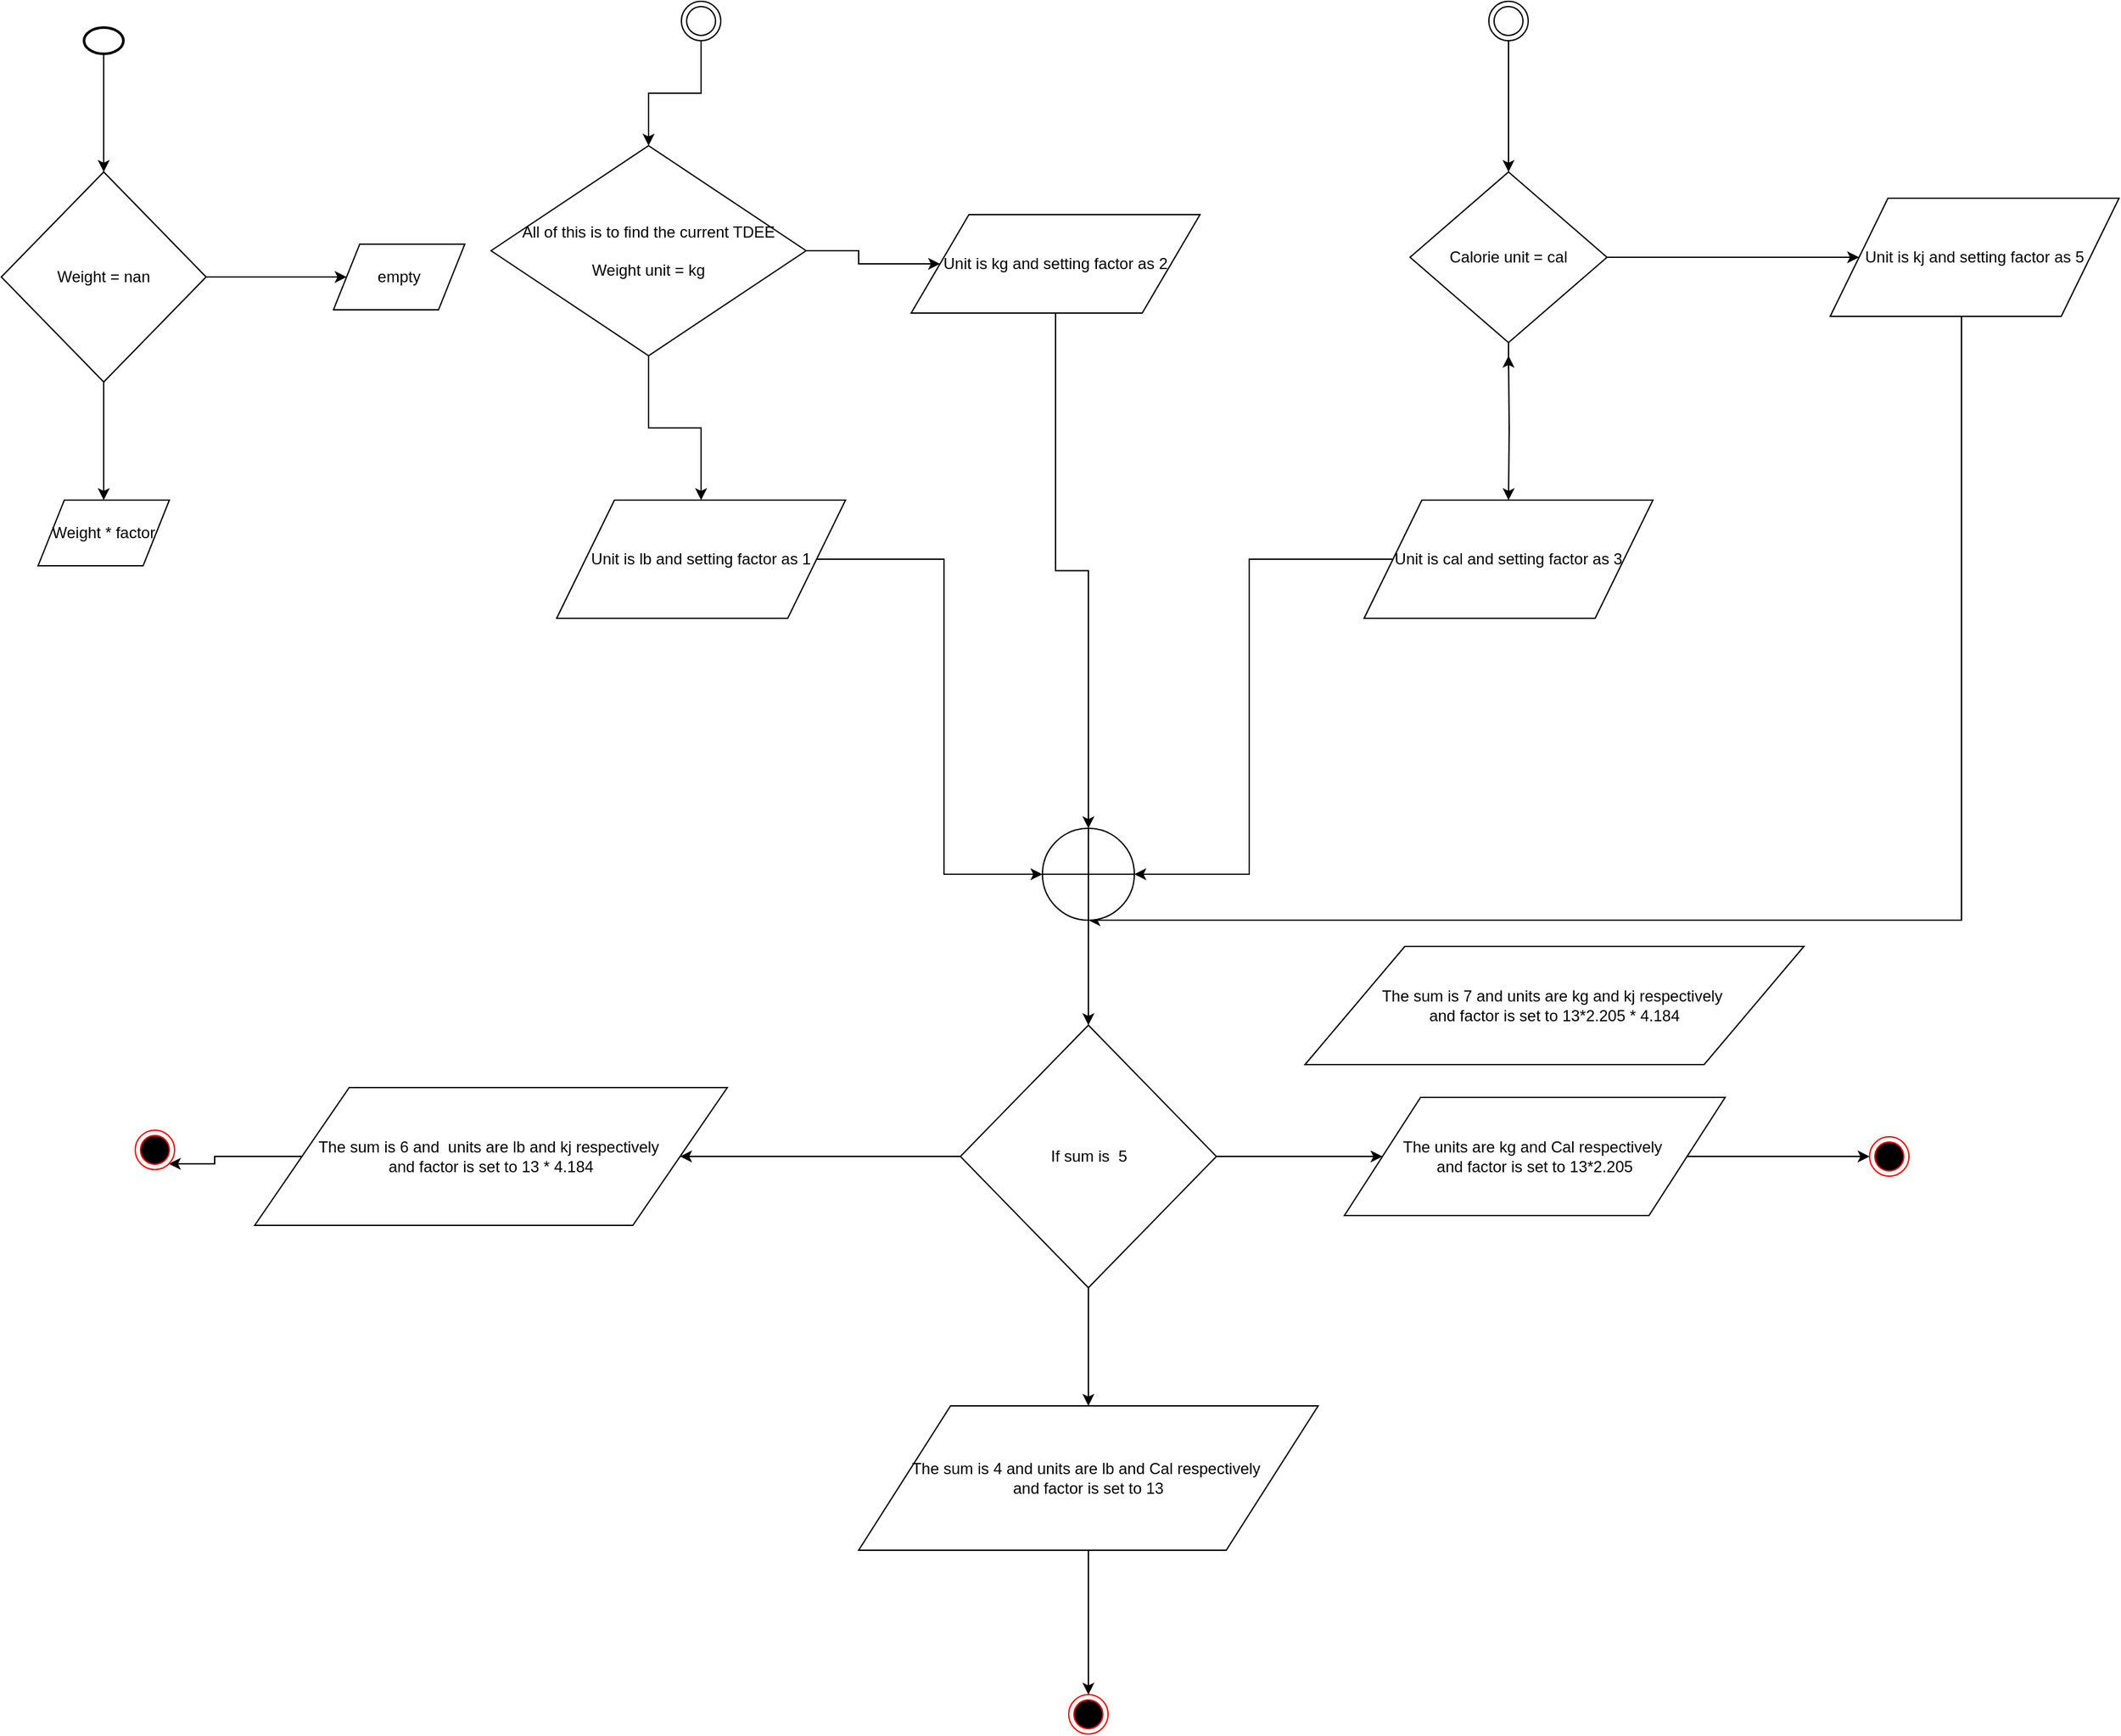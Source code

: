 <mxfile version="13.7.9" type="device" pages="3"><diagram id="F33A-yNuu-K0sTtlXNIN" name="TDEE - 1"><mxGraphModel dx="856" dy="672" grid="1" gridSize="10" guides="1" tooltips="1" connect="1" arrows="1" fold="1" page="1" pageScale="1" pageWidth="827" pageHeight="1169" math="0" shadow="0"><root><mxCell id="0"/><mxCell id="1" parent="0"/><mxCell id="nxt8oA5vUc8TSAN-MZ4D-1" value="" style="strokeWidth=2;html=1;shape=mxgraph.flowchart.start_2;whiteSpace=wrap;" parent="1" vertex="1"><mxGeometry x="360" y="40" width="30" height="20" as="geometry"/></mxCell><mxCell id="nxt8oA5vUc8TSAN-MZ4D-2" value="" style="endArrow=classic;html=1;exitX=0.5;exitY=1;exitDx=0;exitDy=0;exitPerimeter=0;" parent="1" source="nxt8oA5vUc8TSAN-MZ4D-1" edge="1"><mxGeometry width="50" height="50" relative="1" as="geometry"><mxPoint x="390" y="320" as="sourcePoint"/><mxPoint x="375" y="150" as="targetPoint"/></mxGeometry></mxCell><mxCell id="nxt8oA5vUc8TSAN-MZ4D-5" style="edgeStyle=orthogonalEdgeStyle;rounded=0;orthogonalLoop=1;jettySize=auto;html=1;exitX=1;exitY=0.5;exitDx=0;exitDy=0;entryX=0;entryY=0.5;entryDx=0;entryDy=0;" parent="1" source="nxt8oA5vUc8TSAN-MZ4D-3" target="nxt8oA5vUc8TSAN-MZ4D-4" edge="1"><mxGeometry relative="1" as="geometry"/></mxCell><mxCell id="nxt8oA5vUc8TSAN-MZ4D-7" style="edgeStyle=orthogonalEdgeStyle;rounded=0;orthogonalLoop=1;jettySize=auto;html=1;entryX=0.5;entryY=0;entryDx=0;entryDy=0;" parent="1" source="nxt8oA5vUc8TSAN-MZ4D-3" target="nxt8oA5vUc8TSAN-MZ4D-6" edge="1"><mxGeometry relative="1" as="geometry"/></mxCell><mxCell id="nxt8oA5vUc8TSAN-MZ4D-3" value="Weight = nan" style="rhombus;whiteSpace=wrap;html=1;" parent="1" vertex="1"><mxGeometry x="297" y="150" width="156" height="160" as="geometry"/></mxCell><mxCell id="nxt8oA5vUc8TSAN-MZ4D-4" value="empty" style="shape=parallelogram;perimeter=parallelogramPerimeter;whiteSpace=wrap;html=1;dashed=0;" parent="1" vertex="1"><mxGeometry x="550" y="205" width="100" height="50" as="geometry"/></mxCell><mxCell id="nxt8oA5vUc8TSAN-MZ4D-6" value="Weight * factor&lt;br&gt;" style="shape=parallelogram;perimeter=parallelogramPerimeter;whiteSpace=wrap;html=1;dashed=0;" parent="1" vertex="1"><mxGeometry x="325" y="400" width="100" height="50" as="geometry"/></mxCell><mxCell id="nxt8oA5vUc8TSAN-MZ4D-11" style="edgeStyle=orthogonalEdgeStyle;rounded=0;orthogonalLoop=1;jettySize=auto;html=1;entryX=0.5;entryY=0;entryDx=0;entryDy=0;" parent="1" source="nxt8oA5vUc8TSAN-MZ4D-8" target="nxt8oA5vUc8TSAN-MZ4D-10" edge="1"><mxGeometry relative="1" as="geometry"/></mxCell><mxCell id="nxt8oA5vUc8TSAN-MZ4D-19" style="edgeStyle=orthogonalEdgeStyle;rounded=0;orthogonalLoop=1;jettySize=auto;html=1;" parent="1" source="nxt8oA5vUc8TSAN-MZ4D-8" target="nxt8oA5vUc8TSAN-MZ4D-12" edge="1"><mxGeometry relative="1" as="geometry"/></mxCell><mxCell id="nxt8oA5vUc8TSAN-MZ4D-8" value="All of this is to find the current TDEE&lt;br&gt;&lt;br&gt;Weight unit = kg" style="rhombus;whiteSpace=wrap;html=1;" parent="1" vertex="1"><mxGeometry x="670" y="130" width="240" height="160" as="geometry"/></mxCell><mxCell id="nxt8oA5vUc8TSAN-MZ4D-22" style="edgeStyle=orthogonalEdgeStyle;rounded=0;orthogonalLoop=1;jettySize=auto;html=1;" parent="1" source="nxt8oA5vUc8TSAN-MZ4D-9" edge="1"><mxGeometry relative="1" as="geometry"><mxPoint x="1445" y="290" as="targetPoint"/></mxGeometry></mxCell><mxCell id="nxt8oA5vUc8TSAN-MZ4D-24" style="edgeStyle=orthogonalEdgeStyle;rounded=0;orthogonalLoop=1;jettySize=auto;html=1;entryX=0;entryY=0.5;entryDx=0;entryDy=0;" parent="1" source="nxt8oA5vUc8TSAN-MZ4D-9" target="nxt8oA5vUc8TSAN-MZ4D-23" edge="1"><mxGeometry relative="1" as="geometry"/></mxCell><mxCell id="nxt8oA5vUc8TSAN-MZ4D-9" value="Calorie unit = cal" style="rhombus;whiteSpace=wrap;html=1;" parent="1" vertex="1"><mxGeometry x="1370" y="150" width="150" height="130" as="geometry"/></mxCell><mxCell id="nxt8oA5vUc8TSAN-MZ4D-26" style="edgeStyle=orthogonalEdgeStyle;rounded=0;orthogonalLoop=1;jettySize=auto;html=1;entryX=0;entryY=0.5;entryDx=0;entryDy=0;entryPerimeter=0;" parent="1" source="nxt8oA5vUc8TSAN-MZ4D-10" target="nxt8oA5vUc8TSAN-MZ4D-25" edge="1"><mxGeometry relative="1" as="geometry"/></mxCell><mxCell id="nxt8oA5vUc8TSAN-MZ4D-10" value="Unit is lb and setting factor as 1" style="shape=parallelogram;perimeter=parallelogramPerimeter;whiteSpace=wrap;html=1;dashed=0;" parent="1" vertex="1"><mxGeometry x="720" y="400" width="220" height="90" as="geometry"/></mxCell><mxCell id="nxt8oA5vUc8TSAN-MZ4D-27" style="edgeStyle=orthogonalEdgeStyle;rounded=0;orthogonalLoop=1;jettySize=auto;html=1;entryX=0.5;entryY=0;entryDx=0;entryDy=0;entryPerimeter=0;" parent="1" source="nxt8oA5vUc8TSAN-MZ4D-12" target="nxt8oA5vUc8TSAN-MZ4D-25" edge="1"><mxGeometry relative="1" as="geometry"><mxPoint x="1210" y="610" as="targetPoint"/></mxGeometry></mxCell><mxCell id="nxt8oA5vUc8TSAN-MZ4D-12" value="Unit is kg and setting factor as 2" style="shape=parallelogram;perimeter=parallelogramPerimeter;whiteSpace=wrap;html=1;dashed=0;" parent="1" vertex="1"><mxGeometry x="990" y="182.5" width="220" height="75" as="geometry"/></mxCell><mxCell id="nxt8oA5vUc8TSAN-MZ4D-14" style="edgeStyle=orthogonalEdgeStyle;rounded=0;orthogonalLoop=1;jettySize=auto;html=1;entryX=0.5;entryY=0;entryDx=0;entryDy=0;" parent="1" source="nxt8oA5vUc8TSAN-MZ4D-13" target="nxt8oA5vUc8TSAN-MZ4D-8" edge="1"><mxGeometry relative="1" as="geometry"/></mxCell><mxCell id="nxt8oA5vUc8TSAN-MZ4D-13" value="" style="ellipse;shape=doubleEllipse;whiteSpace=wrap;html=1;" parent="1" vertex="1"><mxGeometry x="815" y="20" width="30" height="30" as="geometry"/></mxCell><mxCell id="nxt8oA5vUc8TSAN-MZ4D-18" style="edgeStyle=orthogonalEdgeStyle;rounded=0;orthogonalLoop=1;jettySize=auto;html=1;entryX=0.5;entryY=0;entryDx=0;entryDy=0;" parent="1" source="nxt8oA5vUc8TSAN-MZ4D-15" target="nxt8oA5vUc8TSAN-MZ4D-9" edge="1"><mxGeometry relative="1" as="geometry"/></mxCell><mxCell id="nxt8oA5vUc8TSAN-MZ4D-15" value="" style="ellipse;shape=doubleEllipse;whiteSpace=wrap;html=1;" parent="1" vertex="1"><mxGeometry x="1430" y="20" width="30" height="30" as="geometry"/></mxCell><mxCell id="nxt8oA5vUc8TSAN-MZ4D-20" style="edgeStyle=orthogonalEdgeStyle;rounded=0;orthogonalLoop=1;jettySize=auto;html=1;entryX=0.5;entryY=0;entryDx=0;entryDy=0;" parent="1" target="nxt8oA5vUc8TSAN-MZ4D-21" edge="1"><mxGeometry relative="1" as="geometry"><mxPoint x="1445" y="290" as="sourcePoint"/></mxGeometry></mxCell><mxCell id="nxt8oA5vUc8TSAN-MZ4D-28" style="edgeStyle=orthogonalEdgeStyle;rounded=0;orthogonalLoop=1;jettySize=auto;html=1;entryX=1;entryY=0.5;entryDx=0;entryDy=0;entryPerimeter=0;" parent="1" source="nxt8oA5vUc8TSAN-MZ4D-21" target="nxt8oA5vUc8TSAN-MZ4D-25" edge="1"><mxGeometry relative="1" as="geometry"/></mxCell><mxCell id="nxt8oA5vUc8TSAN-MZ4D-21" value="Unit is cal and setting factor as 3" style="shape=parallelogram;perimeter=parallelogramPerimeter;whiteSpace=wrap;html=1;dashed=0;fontStyle=0" parent="1" vertex="1"><mxGeometry x="1335" y="400" width="220" height="90" as="geometry"/></mxCell><mxCell id="nxt8oA5vUc8TSAN-MZ4D-29" style="edgeStyle=orthogonalEdgeStyle;rounded=0;orthogonalLoop=1;jettySize=auto;html=1;entryX=0.5;entryY=1;entryDx=0;entryDy=0;entryPerimeter=0;" parent="1" source="nxt8oA5vUc8TSAN-MZ4D-23" target="nxt8oA5vUc8TSAN-MZ4D-25" edge="1"><mxGeometry relative="1" as="geometry"><mxPoint x="1220" y="791" as="targetPoint"/><Array as="points"><mxPoint x="1790" y="720"/><mxPoint x="1215" y="720"/></Array></mxGeometry></mxCell><mxCell id="nxt8oA5vUc8TSAN-MZ4D-23" value="Unit is kj and setting factor as 5" style="shape=parallelogram;perimeter=parallelogramPerimeter;whiteSpace=wrap;html=1;dashed=0;fontStyle=0" parent="1" vertex="1"><mxGeometry x="1690" y="170" width="220" height="90" as="geometry"/></mxCell><mxCell id="nxt8oA5vUc8TSAN-MZ4D-31" style="edgeStyle=orthogonalEdgeStyle;rounded=0;orthogonalLoop=1;jettySize=auto;html=1;" parent="1" source="nxt8oA5vUc8TSAN-MZ4D-25" target="nxt8oA5vUc8TSAN-MZ4D-30" edge="1"><mxGeometry relative="1" as="geometry"/></mxCell><mxCell id="nxt8oA5vUc8TSAN-MZ4D-25" value="" style="verticalLabelPosition=bottom;verticalAlign=top;html=1;shape=mxgraph.flowchart.summing_function;" parent="1" vertex="1"><mxGeometry x="1090" y="650" width="70" height="70" as="geometry"/></mxCell><mxCell id="nxt8oA5vUc8TSAN-MZ4D-33" style="edgeStyle=orthogonalEdgeStyle;rounded=0;orthogonalLoop=1;jettySize=auto;html=1;" parent="1" source="nxt8oA5vUc8TSAN-MZ4D-30" target="nxt8oA5vUc8TSAN-MZ4D-32" edge="1"><mxGeometry relative="1" as="geometry"/></mxCell><mxCell id="nxt8oA5vUc8TSAN-MZ4D-37" style="edgeStyle=orthogonalEdgeStyle;rounded=0;orthogonalLoop=1;jettySize=auto;html=1;" parent="1" source="nxt8oA5vUc8TSAN-MZ4D-30" target="nxt8oA5vUc8TSAN-MZ4D-36" edge="1"><mxGeometry relative="1" as="geometry"/></mxCell><mxCell id="nxt8oA5vUc8TSAN-MZ4D-39" style="edgeStyle=orthogonalEdgeStyle;rounded=0;orthogonalLoop=1;jettySize=auto;html=1;" parent="1" source="nxt8oA5vUc8TSAN-MZ4D-30" target="nxt8oA5vUc8TSAN-MZ4D-38" edge="1"><mxGeometry relative="1" as="geometry"/></mxCell><mxCell id="nxt8oA5vUc8TSAN-MZ4D-30" value="If sum is &amp;nbsp;5" style="rhombus;whiteSpace=wrap;html=1;" parent="1" vertex="1"><mxGeometry x="1027.5" y="800" width="195" height="200" as="geometry"/></mxCell><mxCell id="nxt8oA5vUc8TSAN-MZ4D-35" style="edgeStyle=orthogonalEdgeStyle;rounded=0;orthogonalLoop=1;jettySize=auto;html=1;" parent="1" source="nxt8oA5vUc8TSAN-MZ4D-32" target="nxt8oA5vUc8TSAN-MZ4D-34" edge="1"><mxGeometry relative="1" as="geometry"/></mxCell><mxCell id="nxt8oA5vUc8TSAN-MZ4D-32" value="The units are kg and Cal respectively&amp;nbsp;&lt;br&gt;and factor is set to 13*2.205" style="shape=parallelogram;perimeter=parallelogramPerimeter;whiteSpace=wrap;html=1;dashed=0;" parent="1" vertex="1"><mxGeometry x="1320" y="855" width="290" height="90" as="geometry"/></mxCell><mxCell id="nxt8oA5vUc8TSAN-MZ4D-34" value="" style="ellipse;html=1;shape=endState;fillColor=#000000;strokeColor=#ff0000;" parent="1" vertex="1"><mxGeometry x="1720" y="885" width="30" height="30" as="geometry"/></mxCell><mxCell id="nxt8oA5vUc8TSAN-MZ4D-41" style="edgeStyle=orthogonalEdgeStyle;rounded=0;orthogonalLoop=1;jettySize=auto;html=1;" parent="1" source="nxt8oA5vUc8TSAN-MZ4D-36" target="nxt8oA5vUc8TSAN-MZ4D-40" edge="1"><mxGeometry relative="1" as="geometry"/></mxCell><mxCell id="nxt8oA5vUc8TSAN-MZ4D-36" value="The sum is 4 and units are lb and Cal respectively&amp;nbsp;&lt;br&gt;and factor is set to 13" style="shape=parallelogram;perimeter=parallelogramPerimeter;whiteSpace=wrap;html=1;dashed=0;" parent="1" vertex="1"><mxGeometry x="950" y="1090" width="350" height="110" as="geometry"/></mxCell><mxCell id="nxt8oA5vUc8TSAN-MZ4D-44" style="edgeStyle=orthogonalEdgeStyle;rounded=0;orthogonalLoop=1;jettySize=auto;html=1;entryX=1;entryY=1;entryDx=0;entryDy=0;" parent="1" source="nxt8oA5vUc8TSAN-MZ4D-38" target="nxt8oA5vUc8TSAN-MZ4D-42" edge="1"><mxGeometry relative="1" as="geometry"/></mxCell><mxCell id="nxt8oA5vUc8TSAN-MZ4D-38" value="The sum is 6 and &amp;nbsp;units are lb and kj respectively&amp;nbsp;&lt;br&gt;and factor is set to 13 * 4.184" style="shape=parallelogram;perimeter=parallelogramPerimeter;whiteSpace=wrap;html=1;dashed=0;" parent="1" vertex="1"><mxGeometry x="490" y="847.5" width="360" height="105" as="geometry"/></mxCell><mxCell id="nxt8oA5vUc8TSAN-MZ4D-40" value="" style="ellipse;html=1;shape=endState;fillColor=#000000;strokeColor=#ff0000;" parent="1" vertex="1"><mxGeometry x="1110" y="1310" width="30" height="30" as="geometry"/></mxCell><mxCell id="nxt8oA5vUc8TSAN-MZ4D-42" value="" style="ellipse;html=1;shape=endState;fillColor=#000000;strokeColor=#ff0000;" parent="1" vertex="1"><mxGeometry x="399" y="880" width="30" height="30" as="geometry"/></mxCell><mxCell id="nxt8oA5vUc8TSAN-MZ4D-45" value="The sum is 7 and units are kg and kj respectively&amp;nbsp;&lt;br&gt;and factor is set to 13*2.205 * 4.184" style="shape=parallelogram;perimeter=parallelogramPerimeter;whiteSpace=wrap;html=1;dashed=0;" parent="1" vertex="1"><mxGeometry x="1290" y="740" width="380" height="90" as="geometry"/></mxCell></root></mxGraphModel></diagram><diagram id="3ByiSMJSrxEwNGpxgzqI" name="TDEE - 2"><mxGraphModel dx="856" dy="672" grid="1" gridSize="10" guides="1" tooltips="1" connect="1" arrows="1" fold="1" page="1" pageScale="1" pageWidth="827" pageHeight="1169" math="0" shadow="0"><root><mxCell id="JJ1QhC75Lv4lG9cXqmDL-0"/><mxCell id="JJ1QhC75Lv4lG9cXqmDL-1" parent="JJ1QhC75Lv4lG9cXqmDL-0"/><mxCell id="JJ1QhC75Lv4lG9cXqmDL-14" style="edgeStyle=orthogonalEdgeStyle;rounded=0;orthogonalLoop=1;jettySize=auto;html=1;" parent="JJ1QhC75Lv4lG9cXqmDL-1" source="JJ1QhC75Lv4lG9cXqmDL-8" target="JJ1QhC75Lv4lG9cXqmDL-15" edge="1"><mxGeometry relative="1" as="geometry"><mxPoint x="940" y="570" as="targetPoint"/></mxGeometry></mxCell><mxCell id="JJ1QhC75Lv4lG9cXqmDL-8" value="" style="whiteSpace=wrap;html=1;aspect=fixed;" parent="JJ1QhC75Lv4lG9cXqmDL-1" vertex="1"><mxGeometry x="440" y="350" width="440" height="440" as="geometry"/></mxCell><mxCell id="JJ1QhC75Lv4lG9cXqmDL-2" value="If no weight entries in previous week &amp;nbsp;then use the TDEE from last week as current week entry" style="rhombus;whiteSpace=wrap;html=1;" parent="JJ1QhC75Lv4lG9cXqmDL-1" vertex="1"><mxGeometry x="200" y="90" width="350" height="260" as="geometry"/></mxCell><mxCell id="JJ1QhC75Lv4lG9cXqmDL-5" style="edgeStyle=orthogonalEdgeStyle;rounded=0;orthogonalLoop=1;jettySize=auto;html=1;entryX=0;entryY=0.5;entryDx=0;entryDy=0;entryPerimeter=0;" parent="JJ1QhC75Lv4lG9cXqmDL-1" source="JJ1QhC75Lv4lG9cXqmDL-3" target="JJ1QhC75Lv4lG9cXqmDL-4" edge="1"><mxGeometry relative="1" as="geometry"/></mxCell><mxCell id="JJ1QhC75Lv4lG9cXqmDL-3" value="Average calories taken in the past week" style="whiteSpace=wrap;html=1;aspect=fixed;" parent="JJ1QhC75Lv4lG9cXqmDL-1" vertex="1"><mxGeometry x="90" y="440" width="170" height="170" as="geometry"/></mxCell><mxCell id="JJ1QhC75Lv4lG9cXqmDL-7" style="edgeStyle=orthogonalEdgeStyle;rounded=0;orthogonalLoop=1;jettySize=auto;html=1;entryX=0;entryY=0.5;entryDx=0;entryDy=0;" parent="JJ1QhC75Lv4lG9cXqmDL-1" source="JJ1QhC75Lv4lG9cXqmDL-4" target="JJ1QhC75Lv4lG9cXqmDL-6" edge="1"><mxGeometry relative="1" as="geometry"/></mxCell><mxCell id="JJ1QhC75Lv4lG9cXqmDL-4" value="" style="verticalLabelPosition=bottom;shadow=0;dashed=0;align=center;html=1;verticalAlign=top;shape=mxgraph.electrical.abstract.summation_point;" parent="JJ1QhC75Lv4lG9cXqmDL-1" vertex="1"><mxGeometry x="350" y="500" width="50" height="50" as="geometry"/></mxCell><mxCell id="JJ1QhC75Lv4lG9cXqmDL-11" style="edgeStyle=orthogonalEdgeStyle;rounded=0;orthogonalLoop=1;jettySize=auto;html=1;entryX=0;entryY=0.5;entryDx=0;entryDy=0;" parent="JJ1QhC75Lv4lG9cXqmDL-1" source="JJ1QhC75Lv4lG9cXqmDL-6" target="JJ1QhC75Lv4lG9cXqmDL-10" edge="1"><mxGeometry relative="1" as="geometry"/></mxCell><mxCell id="JJ1QhC75Lv4lG9cXqmDL-6" value="amount of weight loss (last week weight - avg, weight of current week" style="whiteSpace=wrap;html=1;aspect=fixed;" parent="JJ1QhC75Lv4lG9cXqmDL-1" vertex="1"><mxGeometry x="490" y="465" width="120" height="120" as="geometry"/></mxCell><mxCell id="JJ1QhC75Lv4lG9cXqmDL-12" style="edgeStyle=orthogonalEdgeStyle;rounded=0;orthogonalLoop=1;jettySize=auto;html=1;" parent="JJ1QhC75Lv4lG9cXqmDL-1" source="JJ1QhC75Lv4lG9cXqmDL-9" target="JJ1QhC75Lv4lG9cXqmDL-10" edge="1"><mxGeometry relative="1" as="geometry"/></mxCell><mxCell id="JJ1QhC75Lv4lG9cXqmDL-9" value="Weight factor taken out in previous tab" style="whiteSpace=wrap;html=1;aspect=fixed;" parent="JJ1QhC75Lv4lG9cXqmDL-1" vertex="1"><mxGeometry x="760" y="485" width="80" height="80" as="geometry"/></mxCell><mxCell id="JJ1QhC75Lv4lG9cXqmDL-10" value="" style="shape=image;html=1;verticalAlign=top;verticalLabelPosition=bottom;labelBackgroundColor=#ffffff;imageAspect=0;aspect=fixed;image=https://cdn2.iconfinder.com/data/icons/ios-tab-bar/25/Cross_Cricle-128.png" parent="JJ1QhC75Lv4lG9cXqmDL-1" vertex="1"><mxGeometry x="650" y="500" width="50" height="50" as="geometry"/></mxCell><mxCell id="JJ1QhC75Lv4lG9cXqmDL-13" style="edgeStyle=orthogonalEdgeStyle;rounded=0;orthogonalLoop=1;jettySize=auto;html=1;exitX=0.5;exitY=1;exitDx=0;exitDy=0;" parent="JJ1QhC75Lv4lG9cXqmDL-1" source="JJ1QhC75Lv4lG9cXqmDL-8" target="JJ1QhC75Lv4lG9cXqmDL-8" edge="1"><mxGeometry relative="1" as="geometry"/></mxCell><mxCell id="JJ1QhC75Lv4lG9cXqmDL-15" value="This whole product is divided by the number of entries for which the spreadsheet was filled last week and then added to average calories taken last week -&amp;gt; this happens week over week to get the calorie count" style="whiteSpace=wrap;html=1;aspect=fixed;" parent="JJ1QhC75Lv4lG9cXqmDL-1" vertex="1"><mxGeometry x="900" y="530" width="170" height="170" as="geometry"/></mxCell></root></mxGraphModel></diagram><diagram id="W1wQH5Dt15xI3G2LB6fO" name="TDEE-3"><mxGraphModel dx="856" dy="672" grid="1" gridSize="10" guides="1" tooltips="1" connect="1" arrows="1" fold="1" page="1" pageScale="1" pageWidth="827" pageHeight="1169" math="0" shadow="0"><root><mxCell id="sZejiROlLB5VylOmTe-h-0"/><mxCell id="sZejiROlLB5VylOmTe-h-1" parent="sZejiROlLB5VylOmTe-h-0"/><mxCell id="sZejiROlLB5VylOmTe-h-2" value="To find number of weeks to goal weight, just do difference in current weight and goal weight/amount of weight you want to lose per week" style="rounded=0;whiteSpace=wrap;html=1;" vertex="1" parent="sZejiROlLB5VylOmTe-h-1"><mxGeometry x="160" y="220" width="310" height="160" as="geometry"/></mxCell></root></mxGraphModel></diagram></mxfile>
